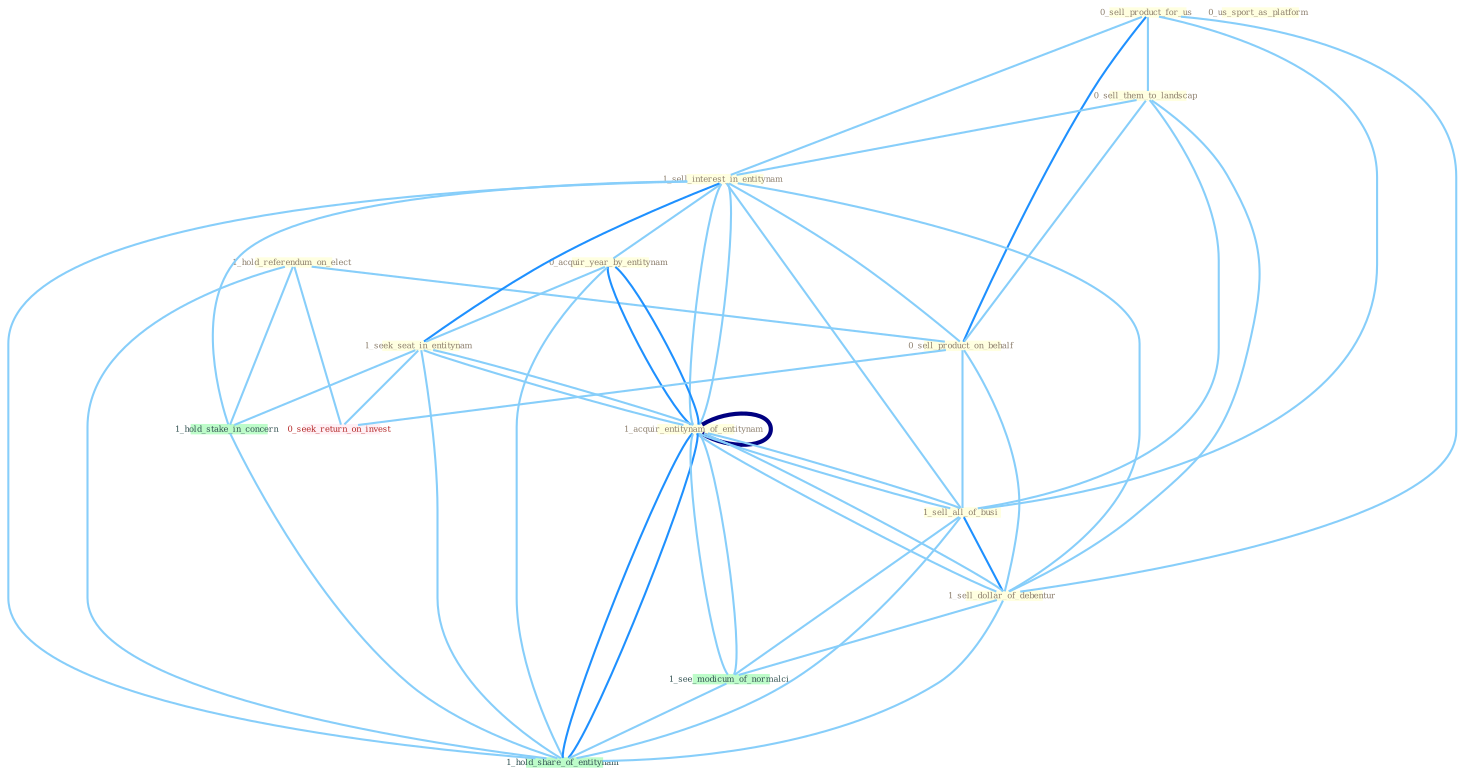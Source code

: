 Graph G{ 
    node
    [shape=polygon,style=filled,width=.5,height=.06,color="#BDFCC9",fixedsize=true,fontsize=4,
    fontcolor="#2f4f4f"];
    {node
    [color="#ffffe0", fontcolor="#8b7d6b"] "0_sell_product_for_us " "0_sell_them_to_landscap " "1_hold_referendum_on_elect " "0_us_sport_as_platform " "1_sell_interest_in_entitynam " "0_acquir_year_by_entitynam " "0_sell_product_on_behalf " "1_seek_seat_in_entitynam " "1_acquir_entitynam_of_entitynam " "1_sell_all_of_busi " "1_sell_dollar_of_debentur "}
{node [color="#fff0f5", fontcolor="#b22222"] "0_seek_return_on_invest "}
edge [color="#B0E2FF"];

	"0_sell_product_for_us " -- "0_sell_them_to_landscap " [w="1", color="#87cefa" ];
	"0_sell_product_for_us " -- "1_sell_interest_in_entitynam " [w="1", color="#87cefa" ];
	"0_sell_product_for_us " -- "0_sell_product_on_behalf " [w="2", color="#1e90ff" , len=0.8];
	"0_sell_product_for_us " -- "1_sell_all_of_busi " [w="1", color="#87cefa" ];
	"0_sell_product_for_us " -- "1_sell_dollar_of_debentur " [w="1", color="#87cefa" ];
	"0_sell_them_to_landscap " -- "1_sell_interest_in_entitynam " [w="1", color="#87cefa" ];
	"0_sell_them_to_landscap " -- "0_sell_product_on_behalf " [w="1", color="#87cefa" ];
	"0_sell_them_to_landscap " -- "1_sell_all_of_busi " [w="1", color="#87cefa" ];
	"0_sell_them_to_landscap " -- "1_sell_dollar_of_debentur " [w="1", color="#87cefa" ];
	"1_hold_referendum_on_elect " -- "0_sell_product_on_behalf " [w="1", color="#87cefa" ];
	"1_hold_referendum_on_elect " -- "1_hold_stake_in_concern " [w="1", color="#87cefa" ];
	"1_hold_referendum_on_elect " -- "0_seek_return_on_invest " [w="1", color="#87cefa" ];
	"1_hold_referendum_on_elect " -- "1_hold_share_of_entitynam " [w="1", color="#87cefa" ];
	"1_sell_interest_in_entitynam " -- "0_acquir_year_by_entitynam " [w="1", color="#87cefa" ];
	"1_sell_interest_in_entitynam " -- "0_sell_product_on_behalf " [w="1", color="#87cefa" ];
	"1_sell_interest_in_entitynam " -- "1_seek_seat_in_entitynam " [w="2", color="#1e90ff" , len=0.8];
	"1_sell_interest_in_entitynam " -- "1_acquir_entitynam_of_entitynam " [w="1", color="#87cefa" ];
	"1_sell_interest_in_entitynam " -- "1_sell_all_of_busi " [w="1", color="#87cefa" ];
	"1_sell_interest_in_entitynam " -- "1_sell_dollar_of_debentur " [w="1", color="#87cefa" ];
	"1_sell_interest_in_entitynam " -- "1_hold_stake_in_concern " [w="1", color="#87cefa" ];
	"1_sell_interest_in_entitynam " -- "1_acquir_entitynam_of_entitynam " [w="1", color="#87cefa" ];
	"1_sell_interest_in_entitynam " -- "1_hold_share_of_entitynam " [w="1", color="#87cefa" ];
	"0_acquir_year_by_entitynam " -- "1_seek_seat_in_entitynam " [w="1", color="#87cefa" ];
	"0_acquir_year_by_entitynam " -- "1_acquir_entitynam_of_entitynam " [w="2", color="#1e90ff" , len=0.8];
	"0_acquir_year_by_entitynam " -- "1_acquir_entitynam_of_entitynam " [w="2", color="#1e90ff" , len=0.8];
	"0_acquir_year_by_entitynam " -- "1_hold_share_of_entitynam " [w="1", color="#87cefa" ];
	"0_sell_product_on_behalf " -- "1_sell_all_of_busi " [w="1", color="#87cefa" ];
	"0_sell_product_on_behalf " -- "1_sell_dollar_of_debentur " [w="1", color="#87cefa" ];
	"0_sell_product_on_behalf " -- "0_seek_return_on_invest " [w="1", color="#87cefa" ];
	"1_seek_seat_in_entitynam " -- "1_acquir_entitynam_of_entitynam " [w="1", color="#87cefa" ];
	"1_seek_seat_in_entitynam " -- "1_hold_stake_in_concern " [w="1", color="#87cefa" ];
	"1_seek_seat_in_entitynam " -- "0_seek_return_on_invest " [w="1", color="#87cefa" ];
	"1_seek_seat_in_entitynam " -- "1_acquir_entitynam_of_entitynam " [w="1", color="#87cefa" ];
	"1_seek_seat_in_entitynam " -- "1_hold_share_of_entitynam " [w="1", color="#87cefa" ];
	"1_acquir_entitynam_of_entitynam " -- "1_sell_all_of_busi " [w="1", color="#87cefa" ];
	"1_acquir_entitynam_of_entitynam " -- "1_sell_dollar_of_debentur " [w="1", color="#87cefa" ];
	"1_acquir_entitynam_of_entitynam " -- "1_see_modicum_of_normalci " [w="1", color="#87cefa" ];
	"1_acquir_entitynam_of_entitynam " -- "1_acquir_entitynam_of_entitynam " [w="4", style=bold, color="#000080", len=0.4];
	"1_acquir_entitynam_of_entitynam " -- "1_hold_share_of_entitynam " [w="2", color="#1e90ff" , len=0.8];
	"1_sell_all_of_busi " -- "1_sell_dollar_of_debentur " [w="2", color="#1e90ff" , len=0.8];
	"1_sell_all_of_busi " -- "1_see_modicum_of_normalci " [w="1", color="#87cefa" ];
	"1_sell_all_of_busi " -- "1_acquir_entitynam_of_entitynam " [w="1", color="#87cefa" ];
	"1_sell_all_of_busi " -- "1_hold_share_of_entitynam " [w="1", color="#87cefa" ];
	"1_sell_dollar_of_debentur " -- "1_see_modicum_of_normalci " [w="1", color="#87cefa" ];
	"1_sell_dollar_of_debentur " -- "1_acquir_entitynam_of_entitynam " [w="1", color="#87cefa" ];
	"1_sell_dollar_of_debentur " -- "1_hold_share_of_entitynam " [w="1", color="#87cefa" ];
	"1_hold_stake_in_concern " -- "1_hold_share_of_entitynam " [w="1", color="#87cefa" ];
	"1_see_modicum_of_normalci " -- "1_acquir_entitynam_of_entitynam " [w="1", color="#87cefa" ];
	"1_see_modicum_of_normalci " -- "1_hold_share_of_entitynam " [w="1", color="#87cefa" ];
	"1_acquir_entitynam_of_entitynam " -- "1_hold_share_of_entitynam " [w="2", color="#1e90ff" , len=0.8];
}